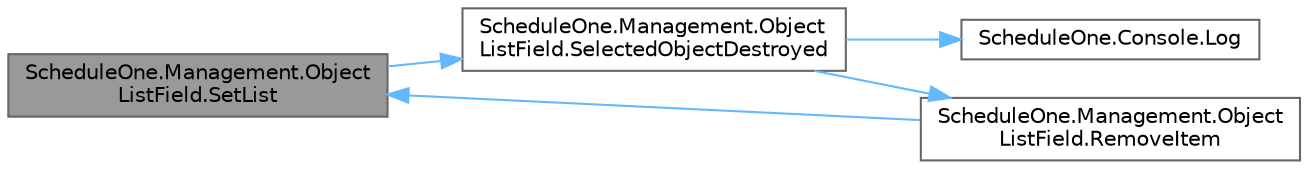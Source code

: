 digraph "ScheduleOne.Management.ObjectListField.SetList"
{
 // LATEX_PDF_SIZE
  bgcolor="transparent";
  edge [fontname=Helvetica,fontsize=10,labelfontname=Helvetica,labelfontsize=10];
  node [fontname=Helvetica,fontsize=10,shape=box,height=0.2,width=0.4];
  rankdir="LR";
  Node1 [id="Node000001",label="ScheduleOne.Management.Object\lListField.SetList",height=0.2,width=0.4,color="gray40", fillcolor="grey60", style="filled", fontcolor="black",tooltip=" "];
  Node1 -> Node2 [id="edge1_Node000001_Node000002",color="steelblue1",style="solid",tooltip=" "];
  Node2 [id="Node000002",label="ScheduleOne.Management.Object\lListField.SelectedObjectDestroyed",height=0.2,width=0.4,color="grey40", fillcolor="white", style="filled",URL="$class_schedule_one_1_1_management_1_1_object_list_field.html#a0ec082bae1047ddf4ffc3fb2ddd12e05",tooltip=" "];
  Node2 -> Node3 [id="edge2_Node000002_Node000003",color="steelblue1",style="solid",tooltip=" "];
  Node3 [id="Node000003",label="ScheduleOne.Console.Log",height=0.2,width=0.4,color="grey40", fillcolor="white", style="filled",URL="$class_schedule_one_1_1_console.html#afb218907244d12f7d08b1c1831fa1f8c",tooltip=" "];
  Node2 -> Node4 [id="edge3_Node000002_Node000004",color="steelblue1",style="solid",tooltip=" "];
  Node4 [id="Node000004",label="ScheduleOne.Management.Object\lListField.RemoveItem",height=0.2,width=0.4,color="grey40", fillcolor="white", style="filled",URL="$class_schedule_one_1_1_management_1_1_object_list_field.html#abae6422ee5dab12170bbe09399c5e12b",tooltip=" "];
  Node4 -> Node1 [id="edge4_Node000004_Node000001",color="steelblue1",style="solid",tooltip=" "];
}

